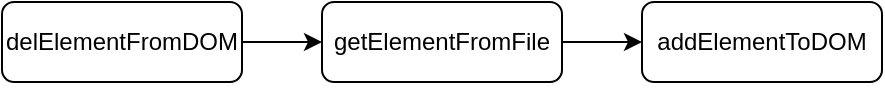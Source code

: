 <mxfile version="12.4.7" type="github"><diagram id="i-tSD9oWPT3ERHb1kvOe" name="Page-1"><mxGraphModel dx="946" dy="463" grid="1" gridSize="10" guides="1" tooltips="1" connect="1" arrows="1" fold="1" page="1" pageScale="1" pageWidth="850" pageHeight="1100" math="0" shadow="0"><root><mxCell id="0"/><mxCell id="1" parent="0"/><mxCell id="_vnFwrZZQ34nLDeKAmVC-1" value="addElementToDOM" style="rounded=1;whiteSpace=wrap;html=1;treeFolding=0;treeMoving=0;resizeWidth=0;gradientColor=none;fillColor=#ffffff;" vertex="1" parent="1"><mxGeometry x="480" y="160" width="120" height="40" as="geometry"/></mxCell><mxCell id="_vnFwrZZQ34nLDeKAmVC-2" style="edgeStyle=orthogonalEdgeStyle;rounded=0;orthogonalLoop=1;jettySize=auto;html=1;exitX=0.5;exitY=1;exitDx=0;exitDy=0;" edge="1" parent="1" source="_vnFwrZZQ34nLDeKAmVC-1" target="_vnFwrZZQ34nLDeKAmVC-1"><mxGeometry relative="1" as="geometry"/></mxCell><mxCell id="_vnFwrZZQ34nLDeKAmVC-4" style="edgeStyle=orthogonalEdgeStyle;rounded=0;orthogonalLoop=1;jettySize=auto;html=1;" edge="1" parent="1" source="_vnFwrZZQ34nLDeKAmVC-3" target="_vnFwrZZQ34nLDeKAmVC-1"><mxGeometry relative="1" as="geometry"/></mxCell><mxCell id="_vnFwrZZQ34nLDeKAmVC-3" value="getElementFromFile" style="rounded=1;whiteSpace=wrap;html=1;treeFolding=0;treeMoving=0;resizeWidth=0;gradientColor=none;fillColor=#ffffff;" vertex="1" parent="1"><mxGeometry x="320" y="160" width="120" height="40" as="geometry"/></mxCell><mxCell id="_vnFwrZZQ34nLDeKAmVC-6" style="edgeStyle=orthogonalEdgeStyle;rounded=0;orthogonalLoop=1;jettySize=auto;html=1;exitX=1;exitY=0.5;exitDx=0;exitDy=0;entryX=0;entryY=0.5;entryDx=0;entryDy=0;" edge="1" parent="1" source="_vnFwrZZQ34nLDeKAmVC-5" target="_vnFwrZZQ34nLDeKAmVC-3"><mxGeometry relative="1" as="geometry"/></mxCell><mxCell id="_vnFwrZZQ34nLDeKAmVC-5" value="delElementFromDOM" style="rounded=1;whiteSpace=wrap;html=1;treeFolding=0;treeMoving=0;resizeWidth=0;gradientColor=none;fillColor=#ffffff;" vertex="1" parent="1"><mxGeometry x="160" y="160" width="120" height="40" as="geometry"/></mxCell></root></mxGraphModel></diagram></mxfile>
